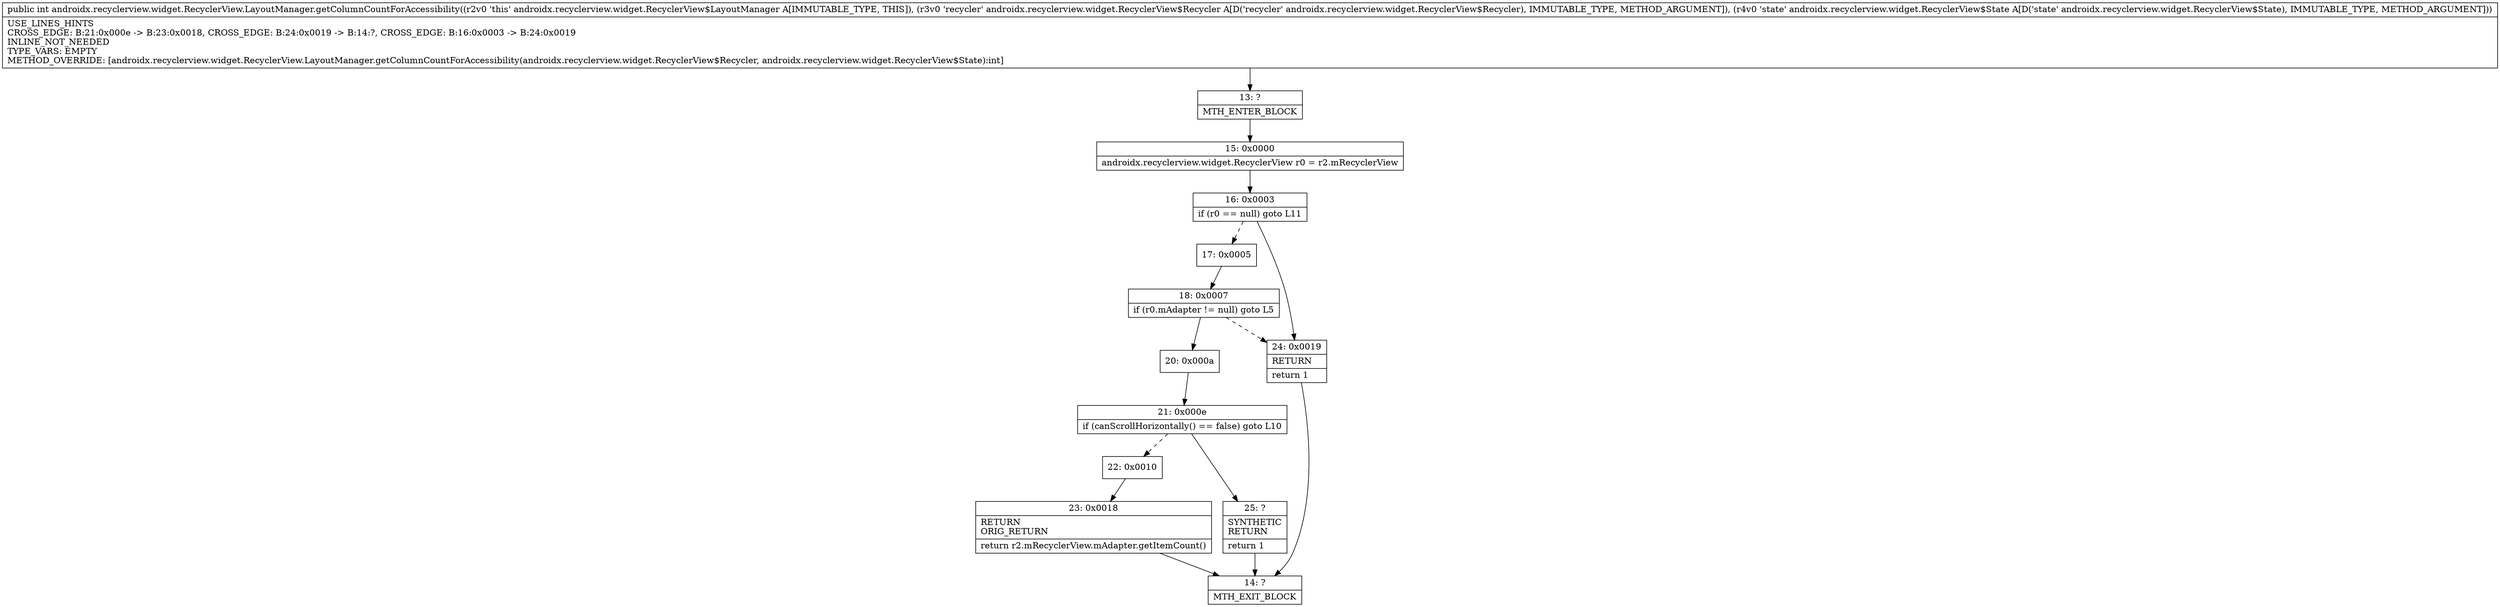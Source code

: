 digraph "CFG forandroidx.recyclerview.widget.RecyclerView.LayoutManager.getColumnCountForAccessibility(Landroidx\/recyclerview\/widget\/RecyclerView$Recycler;Landroidx\/recyclerview\/widget\/RecyclerView$State;)I" {
Node_13 [shape=record,label="{13\:\ ?|MTH_ENTER_BLOCK\l}"];
Node_15 [shape=record,label="{15\:\ 0x0000|androidx.recyclerview.widget.RecyclerView r0 = r2.mRecyclerView\l}"];
Node_16 [shape=record,label="{16\:\ 0x0003|if (r0 == null) goto L11\l}"];
Node_17 [shape=record,label="{17\:\ 0x0005}"];
Node_18 [shape=record,label="{18\:\ 0x0007|if (r0.mAdapter != null) goto L5\l}"];
Node_20 [shape=record,label="{20\:\ 0x000a}"];
Node_21 [shape=record,label="{21\:\ 0x000e|if (canScrollHorizontally() == false) goto L10\l}"];
Node_22 [shape=record,label="{22\:\ 0x0010}"];
Node_23 [shape=record,label="{23\:\ 0x0018|RETURN\lORIG_RETURN\l|return r2.mRecyclerView.mAdapter.getItemCount()\l}"];
Node_14 [shape=record,label="{14\:\ ?|MTH_EXIT_BLOCK\l}"];
Node_25 [shape=record,label="{25\:\ ?|SYNTHETIC\lRETURN\l|return 1\l}"];
Node_24 [shape=record,label="{24\:\ 0x0019|RETURN\l|return 1\l}"];
MethodNode[shape=record,label="{public int androidx.recyclerview.widget.RecyclerView.LayoutManager.getColumnCountForAccessibility((r2v0 'this' androidx.recyclerview.widget.RecyclerView$LayoutManager A[IMMUTABLE_TYPE, THIS]), (r3v0 'recycler' androidx.recyclerview.widget.RecyclerView$Recycler A[D('recycler' androidx.recyclerview.widget.RecyclerView$Recycler), IMMUTABLE_TYPE, METHOD_ARGUMENT]), (r4v0 'state' androidx.recyclerview.widget.RecyclerView$State A[D('state' androidx.recyclerview.widget.RecyclerView$State), IMMUTABLE_TYPE, METHOD_ARGUMENT]))  | USE_LINES_HINTS\lCROSS_EDGE: B:21:0x000e \-\> B:23:0x0018, CROSS_EDGE: B:24:0x0019 \-\> B:14:?, CROSS_EDGE: B:16:0x0003 \-\> B:24:0x0019\lINLINE_NOT_NEEDED\lTYPE_VARS: EMPTY\lMETHOD_OVERRIDE: [androidx.recyclerview.widget.RecyclerView.LayoutManager.getColumnCountForAccessibility(androidx.recyclerview.widget.RecyclerView$Recycler, androidx.recyclerview.widget.RecyclerView$State):int]\l}"];
MethodNode -> Node_13;Node_13 -> Node_15;
Node_15 -> Node_16;
Node_16 -> Node_17[style=dashed];
Node_16 -> Node_24;
Node_17 -> Node_18;
Node_18 -> Node_20;
Node_18 -> Node_24[style=dashed];
Node_20 -> Node_21;
Node_21 -> Node_22[style=dashed];
Node_21 -> Node_25;
Node_22 -> Node_23;
Node_23 -> Node_14;
Node_25 -> Node_14;
Node_24 -> Node_14;
}

